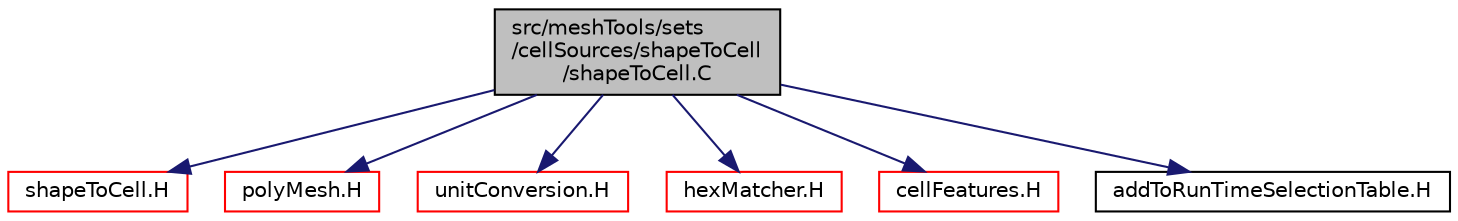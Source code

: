 digraph "src/meshTools/sets/cellSources/shapeToCell/shapeToCell.C"
{
  bgcolor="transparent";
  edge [fontname="Helvetica",fontsize="10",labelfontname="Helvetica",labelfontsize="10"];
  node [fontname="Helvetica",fontsize="10",shape=record];
  Node1 [label="src/meshTools/sets\l/cellSources/shapeToCell\l/shapeToCell.C",height=0.2,width=0.4,color="black", fillcolor="grey75", style="filled", fontcolor="black"];
  Node1 -> Node2 [color="midnightblue",fontsize="10",style="solid",fontname="Helvetica"];
  Node2 [label="shapeToCell.H",height=0.2,width=0.4,color="red",URL="$a07714.html"];
  Node1 -> Node3 [color="midnightblue",fontsize="10",style="solid",fontname="Helvetica"];
  Node3 [label="polyMesh.H",height=0.2,width=0.4,color="red",URL="$a08974.html"];
  Node1 -> Node4 [color="midnightblue",fontsize="10",style="solid",fontname="Helvetica"];
  Node4 [label="unitConversion.H",height=0.2,width=0.4,color="red",URL="$a08510.html",tooltip="Unit conversion functions. "];
  Node1 -> Node5 [color="midnightblue",fontsize="10",style="solid",fontname="Helvetica"];
  Node5 [label="hexMatcher.H",height=0.2,width=0.4,color="red",URL="$a08834.html"];
  Node1 -> Node6 [color="midnightblue",fontsize="10",style="solid",fontname="Helvetica"];
  Node6 [label="cellFeatures.H",height=0.2,width=0.4,color="red",URL="$a07558.html"];
  Node1 -> Node7 [color="midnightblue",fontsize="10",style="solid",fontname="Helvetica"];
  Node7 [label="addToRunTimeSelectionTable.H",height=0.2,width=0.4,color="black",URL="$a08169.html",tooltip="Macros for easy insertion into run-time selection tables. "];
}
